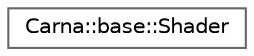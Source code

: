 digraph "Graphical Class Hierarchy"
{
 // LATEX_PDF_SIZE
  bgcolor="transparent";
  edge [fontname=Helvetica,fontsize=10,labelfontname=Helvetica,labelfontsize=10];
  node [fontname=Helvetica,fontsize=10,shape=box,height=0.2,width=0.4];
  rankdir="LR";
  Node0 [id="Node000000",label="Carna::base::Shader",height=0.2,width=0.4,color="grey40", fillcolor="white", style="filled",URL="$classCarna_1_1base_1_1Shader.html",tooltip="Maintains an OpenGL shader object. Realizes the RAII-idiom."];
}
